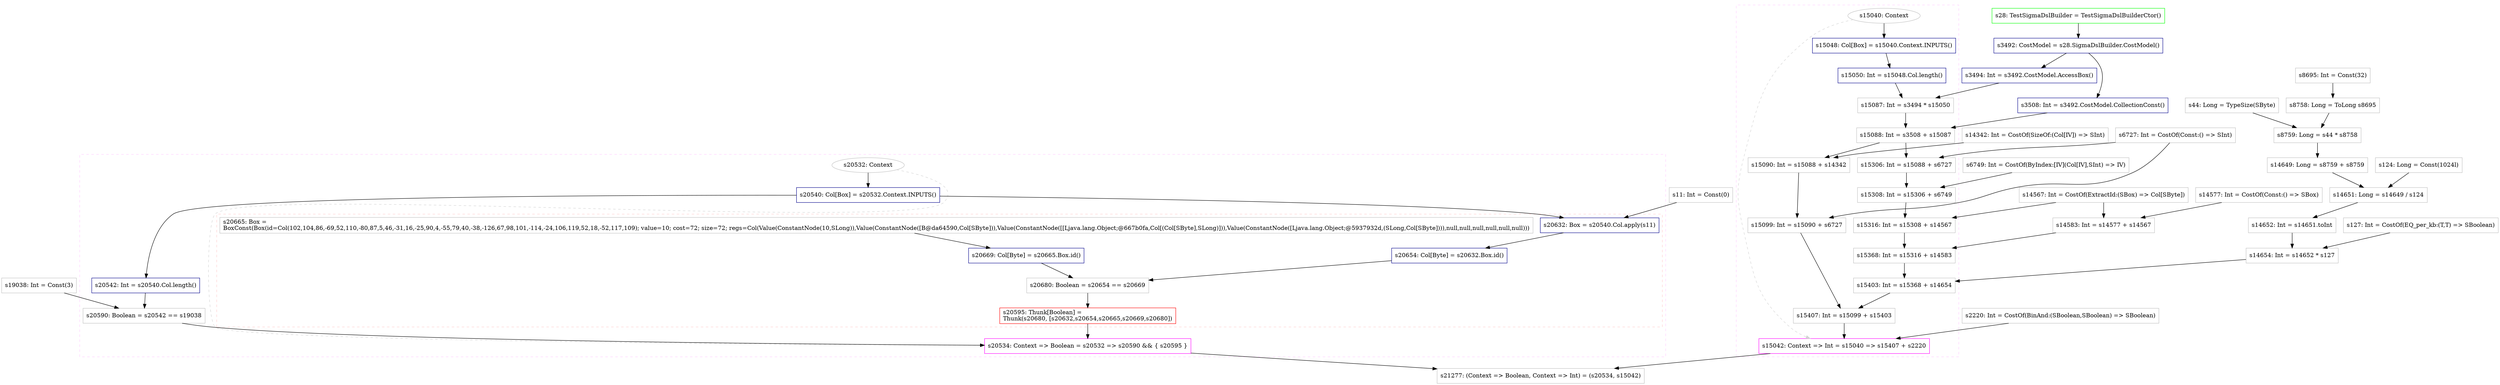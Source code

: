 digraph "verify_prop2" {
concentrate=true
node [style=filled, fillcolor=orangered]

"s19038" [
label="s19038: Int = Const(3)"
shape=box, color=gray, tooltip="s19038:Int", style=filled, fillcolor=white
]
"s11" [
label="s11: Int = Const(0)"
shape=box, color=gray, tooltip="s11:Int", style=filled, fillcolor=white
]
subgraph cluster_s20534 {
style=dashed; color="#FFCCFF"
"s20532" [
label="s20532: Context"
shape=oval, color=gray, tooltip="s20532:Context", style=filled, fillcolor=white
]
"s20534" [
label="s20534: Context => Boolean = s20532 => s20590 && { s20595 }"
shape=box, color=magenta, tooltip="s20534:Context => Boolean", style=filled, fillcolor=white
]
{rank=source; s20532}
"s20540" [
label="s20540: Col[Box] = s20532.Context.INPUTS()"
shape=box, color=darkblue, tooltip="s20540:Col[Box]", style=filled, fillcolor=white
]
"s20542" [
label="s20542: Int = s20540.Col.length()"
shape=box, color=darkblue, tooltip="s20542:Int", style=filled, fillcolor=white
]
"s20590" [
label="s20590: Boolean = s20542 == s19038"
shape=box, color=gray, tooltip="s20590:Boolean", style=filled, fillcolor=white
]
subgraph cluster_s20595 {
style=dashed; color="#FFCCCC"
"s20595" [
label="s20595: Thunk[Boolean] =\lThunk(s20680, [s20632,s20654,s20665,s20669,s20680])\l"
shape=box, color=red, tooltip="s20595:Thunk[Boolean]", style=filled, fillcolor=white
]
"s20632" [
label="s20632: Box = s20540.Col.apply(s11)"
shape=box, color=darkblue, tooltip="s20632:Box", style=filled, fillcolor=white
]
"s20654" [
label="s20654: Col[Byte] = s20632.Box.id()"
shape=box, color=darkblue, tooltip="s20654:Col[Byte]", style=filled, fillcolor=white
]
"s20665" [
label="s20665: Box =\lBoxConst(Box(id=Col(102,104,86,-69,52,110,-80,87,5,46,-31,16,-25,90,4,-55,79,40,-38,-126,67,98,101,-114,-24,106,119,52,18,-52,117,109); value=10; cost=72; size=72; regs=Col(Value(ConstantNode(10,SLong)),Value(ConstantNode([B@da64590,Col[SByte])),Value(ConstantNode([[Ljava.lang.Object;@667b0fa,Col[(Col[SByte],SLong)])),Value(ConstantNode([Ljava.lang.Object;@5937932d,(SLong,Col[SByte]))),null,null,null,null,null,null)))\l"
shape=box, color=gray, tooltip="s20665:Box", style=filled, fillcolor=white
]
"s20669" [
label="s20669: Col[Byte] = s20665.Box.id()"
shape=box, color=darkblue, tooltip="s20669:Col[Byte]", style=filled, fillcolor=white
]
"s20680" [
label="s20680: Boolean = s20654 == s20669"
shape=box, color=gray, tooltip="s20680:Boolean", style=filled, fillcolor=white
]
{rank=sink; s20595}
}
{rank=sink; s20534}
}
"s6727" [
label="s6727: Int = CostOf(Const:() => SInt)"
shape=box, color=gray, tooltip="s6727:Int", style=filled, fillcolor=white
]
"s6749" [
label="s6749: Int = CostOf(ByIndex:[IV](Col[IV],SInt) => IV)"
shape=box, color=gray, tooltip="s6749:Int", style=filled, fillcolor=white
]
"s44" [
label="s44: Long = TypeSize(SByte)"
shape=box, color=gray, tooltip="s44:Long", style=filled, fillcolor=white
]
"s8695" [
label="s8695: Int = Const(32)"
shape=box, color=gray, tooltip="s8695:Int", style=filled, fillcolor=white
]
"s8758" [
label="s8758: Long = ToLong s8695"
shape=box, color=gray, tooltip="s8758:Long", style=filled, fillcolor=white
]
"s8759" [
label="s8759: Long = s44 * s8758"
shape=box, color=gray, tooltip="s8759:Long", style=filled, fillcolor=white
]
"s14649" [
label="s14649: Long = s8759 + s8759"
shape=box, color=gray, tooltip="s14649:Long", style=filled, fillcolor=white
]
"s124" [
label="s124: Long = Const(1024l)"
shape=box, color=gray, tooltip="s124:Long", style=filled, fillcolor=white
]
"s14651" [
label="s14651: Long = s14649 / s124"
shape=box, color=gray, tooltip="s14651:Long", style=filled, fillcolor=white
]
"s14652" [
label="s14652: Int = s14651.toInt"
shape=box, color=gray, tooltip="s14652:Int", style=filled, fillcolor=white
]
"s127" [
label="s127: Int = CostOf(EQ_per_kb:(T,T) => SBoolean)"
shape=box, color=gray, tooltip="s127:Int", style=filled, fillcolor=white
]
"s14654" [
label="s14654: Int = s14652 * s127"
shape=box, color=gray, tooltip="s14654:Int", style=filled, fillcolor=white
]
"s14342" [
label="s14342: Int = CostOf(SizeOf:(Col[IV]) => SInt)"
shape=box, color=gray, tooltip="s14342:Int", style=filled, fillcolor=white
]
"s28" [
label="s28: TestSigmaDslBuilder = TestSigmaDslBuilderCtor()"
shape=box, color=green, tooltip="s28:TestSigmaDslBuilder", style=filled, fillcolor=white
]
"s3492" [
label="s3492: CostModel = s28.SigmaDslBuilder.CostModel()"
shape=box, color=darkblue, tooltip="s3492:CostModel", style=filled, fillcolor=white
]
"s3508" [
label="s3508: Int = s3492.CostModel.CollectionConst()"
shape=box, color=darkblue, tooltip="s3508:Int", style=filled, fillcolor=white
]
"s2220" [
label="s2220: Int = CostOf(BinAnd:(SBoolean,SBoolean) => SBoolean)"
shape=box, color=gray, tooltip="s2220:Int", style=filled, fillcolor=white
]
"s14567" [
label="s14567: Int = CostOf(ExtractId:(SBox) => Col[SByte])"
shape=box, color=gray, tooltip="s14567:Int", style=filled, fillcolor=white
]
"s3494" [
label="s3494: Int = s3492.CostModel.AccessBox()"
shape=box, color=darkblue, tooltip="s3494:Int", style=filled, fillcolor=white
]
"s14577" [
label="s14577: Int = CostOf(Const:() => SBox)"
shape=box, color=gray, tooltip="s14577:Int", style=filled, fillcolor=white
]
"s14583" [
label="s14583: Int = s14577 + s14567"
shape=box, color=gray, tooltip="s14583:Int", style=filled, fillcolor=white
]
subgraph cluster_s15042 {
style=dashed; color="#FFCCFF"
"s15040" [
label="s15040: Context"
shape=oval, color=gray, tooltip="s15040:Context", style=filled, fillcolor=white
]
"s15042" [
label="s15042: Context => Int = s15040 => s15407 + s2220"
shape=box, color=magenta, tooltip="s15042:Context => Int", style=filled, fillcolor=white
]
{rank=source; s15040}
"s15048" [
label="s15048: Col[Box] = s15040.Context.INPUTS()"
shape=box, color=darkblue, tooltip="s15048:Col[Box]", style=filled, fillcolor=white
]
"s15050" [
label="s15050: Int = s15048.Col.length()"
shape=box, color=darkblue, tooltip="s15050:Int", style=filled, fillcolor=white
]
"s15087" [
label="s15087: Int = s3494 * s15050"
shape=box, color=gray, tooltip="s15087:Int", style=filled, fillcolor=white
]
"s15088" [
label="s15088: Int = s3508 + s15087"
shape=box, color=gray, tooltip="s15088:Int", style=filled, fillcolor=white
]
"s15090" [
label="s15090: Int = s15088 + s14342"
shape=box, color=gray, tooltip="s15090:Int", style=filled, fillcolor=white
]
"s15099" [
label="s15099: Int = s15090 + s6727"
shape=box, color=gray, tooltip="s15099:Int", style=filled, fillcolor=white
]
"s15306" [
label="s15306: Int = s15088 + s6727"
shape=box, color=gray, tooltip="s15306:Int", style=filled, fillcolor=white
]
"s15308" [
label="s15308: Int = s15306 + s6749"
shape=box, color=gray, tooltip="s15308:Int", style=filled, fillcolor=white
]
"s15316" [
label="s15316: Int = s15308 + s14567"
shape=box, color=gray, tooltip="s15316:Int", style=filled, fillcolor=white
]
"s15368" [
label="s15368: Int = s15316 + s14583"
shape=box, color=gray, tooltip="s15368:Int", style=filled, fillcolor=white
]
"s15403" [
label="s15403: Int = s15368 + s14654"
shape=box, color=gray, tooltip="s15403:Int", style=filled, fillcolor=white
]
"s15407" [
label="s15407: Int = s15099 + s15403"
shape=box, color=gray, tooltip="s15407:Int", style=filled, fillcolor=white
]
{rank=sink; s15042}
}
"s21277" [
label="s21277: (Context => Boolean, Context => Int) = (s20534, s15042)"
shape=box, color=gray, tooltip="s21277:(Context => Boolean, Context => Int)", style=filled, fillcolor=white
]
"s20532" -> "s20534" [style=dashed, color=lightgray, weight=0]
"s20590" -> "s20534" [style=solid]
"s20595" -> "s20534" [style=solid]
"s15368" -> "s15403" [style=solid]
"s14654" -> "s15403" [style=solid]
"s3494" -> "s15087" [style=solid]
"s15050" -> "s15087" [style=solid]
"s15088" -> "s15306" [style=solid]
"s6727" -> "s15306" [style=solid]
"s44" -> "s8759" [style=solid]
"s8758" -> "s8759" [style=solid]
"s14652" -> "s14654" [style=solid]
"s127" -> "s14654" [style=solid]
"s14651" -> "s14652" [style=solid]
"s28" -> "s3492" [style=solid]
"s15099" -> "s15407" [style=solid]
"s15403" -> "s15407" [style=solid]
"s15048" -> "s15050" [style=solid]
"s15316" -> "s15368" [style=solid]
"s14583" -> "s15368" [style=solid]
"s8759" -> "s14649" [style=solid]
"s8759" -> "s14649" [style=solid]
"s20540" -> "s20542" [style=solid]
"s20665" -> "s20669" [style=solid]
"s15040" -> "s15042" [style=dashed, color=lightgray, weight=0]
"s15407" -> "s15042" [style=solid]
"s2220" -> "s15042" [style=solid]
"s3492" -> "s3508" [style=solid]
"s15308" -> "s15316" [style=solid]
"s14567" -> "s15316" [style=solid]
"s20540" -> "s20632" [style=solid]
"s11" -> "s20632" [style=solid]
"s15040" -> "s15048" [style=solid]
"s15088" -> "s15090" [style=solid]
"s14342" -> "s15090" [style=solid]
"s15306" -> "s15308" [style=solid]
"s6749" -> "s15308" [style=solid]
"s20542" -> "s20590" [style=solid]
"s19038" -> "s20590" [style=solid]
"s15090" -> "s15099" [style=solid]
"s6727" -> "s15099" [style=solid]
"s20654" -> "s20680" [style=solid]
"s20669" -> "s20680" [style=solid]
"s3508" -> "s15088" [style=solid]
"s15087" -> "s15088" [style=solid]
"s20532" -> "s20540" [style=solid]
"s14649" -> "s14651" [style=solid]
"s124" -> "s14651" [style=solid]
"s20534" -> "s21277" [style=solid]
"s15042" -> "s21277" [style=solid]
"s8695" -> "s8758" [style=solid]
"s20680" -> "s20595" [style=solid]
"s3492" -> "s3494" [style=solid]
"s20632" -> "s20654" [style=solid]
"s14577" -> "s14583" [style=solid]
"s14567" -> "s14583" [style=solid]
}
